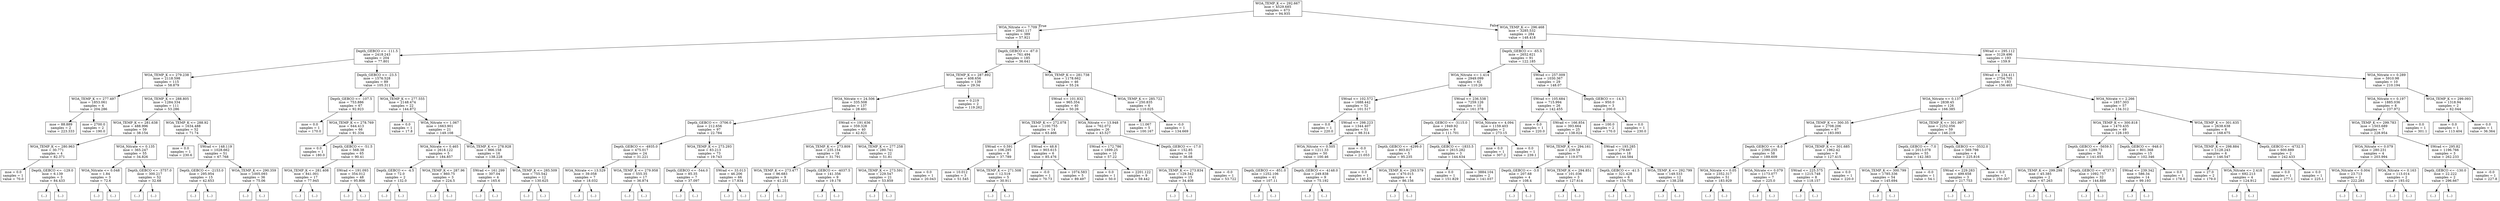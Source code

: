 digraph Tree {
node [shape=box] ;
0 [label="WOA_TEMP_K <= 292.667\nmse = 4529.685\nsamples = 673\nvalue = 94.935"] ;
1 [label="WOA_Nitrate <= 7.709\nmse = 2041.117\nsamples = 389\nvalue = 57.921"] ;
0 -> 1 [labeldistance=2.5, labelangle=45, headlabel="True"] ;
2 [label="Depth_GEBCO <= -111.5\nmse = 2418.243\nsamples = 204\nvalue = 77.801"] ;
1 -> 2 ;
3 [label="WOA_TEMP_K <= 279.238\nmse = 2118.598\nsamples = 115\nvalue = 58.879"] ;
2 -> 3 ;
4 [label="WOA_TEMP_K <= 277.497\nmse = 1853.061\nsamples = 4\nvalue = 204.286"] ;
3 -> 4 ;
5 [label="mse = 88.889\nsamples = 2\nvalue = 223.333"] ;
4 -> 5 ;
6 [label="mse = 2700.0\nsamples = 2\nvalue = 190.0"] ;
4 -> 6 ;
7 [label="WOA_TEMP_K <= 288.805\nmse = 1284.334\nsamples = 111\nvalue = 53.286"] ;
3 -> 7 ;
8 [label="WOA_TEMP_K <= 281.638\nmse = 488.996\nsamples = 59\nvalue = 38.154"] ;
7 -> 8 ;
9 [label="WOA_TEMP_K <= 280.963\nmse = 30.771\nsamples = 4\nvalue = 82.371"] ;
8 -> 9 ;
10 [label="mse = 0.0\nsamples = 1\nvalue = 70.0"] ;
9 -> 10 ;
11 [label="Depth_GEBCO <= -129.0\nmse = 6.139\nsamples = 3\nvalue = 84.433"] ;
9 -> 11 ;
12 [label="(...)"] ;
11 -> 12 ;
15 [label="(...)"] ;
11 -> 15 ;
16 [label="WOA_Nitrate <= 0.135\nmse = 365.247\nsamples = 55\nvalue = 34.826"] ;
8 -> 16 ;
17 [label="WOA_Nitrate <= 0.048\nmse = 1.84\nsamples = 3\nvalue = 72.6"] ;
16 -> 17 ;
18 [label="(...)"] ;
17 -> 18 ;
19 [label="(...)"] ;
17 -> 19 ;
20 [label="Depth_GEBCO <= -3757.0\nmse = 300.217\nsamples = 52\nvalue = 32.68"] ;
16 -> 20 ;
21 [label="(...)"] ;
20 -> 21 ;
48 [label="(...)"] ;
20 -> 48 ;
99 [label="WOA_TEMP_K <= 288.92\nmse = 1634.488\nsamples = 52\nvalue = 71.74"] ;
7 -> 99 ;
100 [label="mse = 0.0\nsamples = 1\nvalue = 230.6"] ;
99 -> 100 ;
101 [label="SWrad <= 148.119\nmse = 1028.662\nsamples = 51\nvalue = 67.768"] ;
99 -> 101 ;
102 [label="Depth_GEBCO <= -2153.0\nmse = 295.954\nsamples = 15\nvalue = 42.653"] ;
101 -> 102 ;
103 [label="(...)"] ;
102 -> 103 ;
128 [label="(...)"] ;
102 -> 128 ;
131 [label="WOA_TEMP_K <= 290.359\nmse = 1005.093\nsamples = 36\nvalue = 75.06"] ;
101 -> 131 ;
132 [label="(...)"] ;
131 -> 132 ;
161 [label="(...)"] ;
131 -> 161 ;
188 [label="Depth_GEBCO <= -23.5\nmse = 1576.528\nsamples = 89\nvalue = 105.311"] ;
2 -> 188 ;
189 [label="Depth_GEBCO <= -107.5\nmse = 753.886\nsamples = 67\nvalue = 92.923"] ;
188 -> 189 ;
190 [label="mse = 0.0\nsamples = 1\nvalue = 170.0"] ;
189 -> 190 ;
191 [label="WOA_TEMP_K <= 278.769\nmse = 644.413\nsamples = 66\nvalue = 91.334"] ;
189 -> 191 ;
192 [label="mse = 0.0\nsamples = 1\nvalue = 180.0"] ;
191 -> 192 ;
193 [label="Depth_GEBCO <= -51.5\nmse = 568.38\nsamples = 65\nvalue = 90.41"] ;
191 -> 193 ;
194 [label="WOA_TEMP_K <= 281.408\nmse = 841.001\nsamples = 17\nvalue = 77.945"] ;
193 -> 194 ;
195 [label="(...)"] ;
194 -> 195 ;
206 [label="(...)"] ;
194 -> 206 ;
227 [label="SWrad <= 191.093\nmse = 354.012\nsamples = 48\nvalue = 95.806"] ;
193 -> 227 ;
228 [label="(...)"] ;
227 -> 228 ;
283 [label="(...)"] ;
227 -> 283 ;
296 [label="WOA_TEMP_K <= 277.555\nmse = 2148.474\nsamples = 22\nvalue = 144.872"] ;
188 -> 296 ;
297 [label="mse = 0.0\nsamples = 1\nvalue = 17.8"] ;
296 -> 297 ;
298 [label="WOA_Nitrate <= 1.067\nmse = 1663.901\nsamples = 21\nvalue = 149.108"] ;
296 -> 298 ;
299 [label="WOA_Nitrate <= 0.465\nmse = 2618.122\nsamples = 5\nvalue = 184.857"] ;
298 -> 299 ;
300 [label="Depth_GEBCO <= -4.5\nmse = 72.0\nsamples = 2\nvalue = 132.0"] ;
299 -> 300 ;
301 [label="(...)"] ;
300 -> 301 ;
302 [label="(...)"] ;
300 -> 302 ;
303 [label="WOA_TEMP_K <= 287.96\nmse = 860.75\nsamples = 3\nvalue = 224.5"] ;
299 -> 303 ;
304 [label="(...)"] ;
303 -> 304 ;
305 [label="(...)"] ;
303 -> 305 ;
308 [label="WOA_TEMP_K <= 278.928\nmse = 866.158\nsamples = 16\nvalue = 138.228"] ;
298 -> 308 ;
309 [label="SWrad <= 161.299\nmse = 307.04\nsamples = 4\nvalue = 165.6"] ;
308 -> 309 ;
310 [label="(...)"] ;
309 -> 310 ;
315 [label="(...)"] ;
309 -> 315 ;
316 [label="WOA_TEMP_K <= 285.509\nmse = 755.542\nsamples = 12\nvalue = 130.625"] ;
308 -> 316 ;
317 [label="(...)"] ;
316 -> 317 ;
322 [label="(...)"] ;
316 -> 322 ;
337 [label="Depth_GEBCO <= -67.0\nmse = 761.494\nsamples = 185\nvalue = 36.641"] ;
1 -> 337 ;
338 [label="WOA_TEMP_K <= 287.892\nmse = 408.656\nsamples = 139\nvalue = 29.34"] ;
337 -> 338 ;
339 [label="WOA_Nitrate <= 24.506\nmse = 335.508\nsamples = 137\nvalue = 28.491"] ;
338 -> 339 ;
340 [label="Depth_GEBCO <= -3706.0\nmse = 212.656\nsamples = 97\nvalue = 22.784"] ;
339 -> 340 ;
341 [label="Depth_GEBCO <= -4935.0\nmse = 475.017\nsamples = 24\nvalue = 31.221"] ;
340 -> 341 ;
342 [label="WOA_Nitrate <= 13.529\nmse = 39.058\nsamples = 7\nvalue = 18.032"] ;
341 -> 342 ;
343 [label="(...)"] ;
342 -> 343 ;
348 [label="(...)"] ;
342 -> 348 ;
355 [label="WOA_TEMP_K <= 279.958\nmse = 555.35\nsamples = 17\nvalue = 36.874"] ;
341 -> 355 ;
356 [label="(...)"] ;
355 -> 356 ;
383 [label="(...)"] ;
355 -> 383 ;
388 [label="WOA_TEMP_K <= 273.293\nmse = 83.213\nsamples = 73\nvalue = 19.743"] ;
340 -> 388 ;
389 [label="Depth_GEBCO <= -544.0\nmse = 85.35\nsamples = 7\nvalue = 37.097"] ;
388 -> 389 ;
390 [label="(...)"] ;
389 -> 390 ;
399 [label="(...)"] ;
389 -> 399 ;
402 [label="SWrad <= 33.013\nmse = 46.206\nsamples = 66\nvalue = 17.834"] ;
388 -> 402 ;
403 [label="(...)"] ;
402 -> 403 ;
412 [label="(...)"] ;
402 -> 412 ;
491 [label="SWrad <= 191.636\nmse = 359.328\nsamples = 40\nvalue = 42.621"] ;
339 -> 491 ;
492 [label="WOA_TEMP_K <= 273.809\nmse = 235.154\nsamples = 18\nvalue = 31.791"] ;
491 -> 492 ;
493 [label="WOA_TEMP_K <= 273.477\nmse = 96.683\nsamples = 9\nvalue = 41.251"] ;
492 -> 493 ;
494 [label="(...)"] ;
493 -> 494 ;
509 [label="(...)"] ;
493 -> 509 ;
510 [label="Depth_GEBCO <= -4037.5\nmse = 141.356\nsamples = 9\nvalue = 19.178"] ;
492 -> 510 ;
511 [label="(...)"] ;
510 -> 511 ;
514 [label="(...)"] ;
510 -> 514 ;
525 [label="WOA_TEMP_K <= 277.258\nmse = 280.741\nsamples = 22\nvalue = 51.81"] ;
491 -> 525 ;
526 [label="WOA_TEMP_K <= 273.591\nmse = 229.547\nsamples = 21\nvalue = 53.859"] ;
525 -> 526 ;
527 [label="(...)"] ;
526 -> 527 ;
544 [label="(...)"] ;
526 -> 544 ;
559 [label="mse = 0.0\nsamples = 1\nvalue = 20.043"] ;
525 -> 559 ;
560 [label="mse = 0.219\nsamples = 2\nvalue = 119.262"] ;
338 -> 560 ;
561 [label="WOA_TEMP_K <= 281.738\nmse = 1178.662\nsamples = 46\nvalue = 55.24"] ;
337 -> 561 ;
562 [label="SWrad <= 101.832\nmse = 965.354\nsamples = 40\nvalue = 50.26"] ;
561 -> 562 ;
563 [label="WOA_TEMP_K <= 272.078\nmse = 1100.755\nsamples = 14\nvalue = 63.466"] ;
562 -> 563 ;
564 [label="SWrad <= 0.591\nmse = 106.295\nsamples = 8\nvalue = 37.789"] ;
563 -> 564 ;
565 [label="mse = 10.012\nsamples = 3\nvalue = 51.545"] ;
564 -> 565 ;
566 [label="WOA_TEMP_K <= 271.508\nmse = 12.519\nsamples = 5\nvalue = 30.911"] ;
564 -> 566 ;
567 [label="(...)"] ;
566 -> 567 ;
568 [label="(...)"] ;
566 -> 568 ;
573 [label="SWrad <= 48.8\nmse = 903.615\nsamples = 6\nvalue = 85.476"] ;
563 -> 573 ;
574 [label="mse = -0.0\nsamples = 1\nvalue = 70.73"] ;
573 -> 574 ;
575 [label="mse = 1074.583\nsamples = 5\nvalue = 89.497"] ;
573 -> 575 ;
576 [label="WOA_Nitrate <= 13.948\nmse = 762.072\nsamples = 26\nvalue = 43.527"] ;
562 -> 576 ;
577 [label="SWrad <= 172.786\nmse = 1699.25\nsamples = 10\nvalue = 57.22"] ;
576 -> 577 ;
578 [label="mse = 0.0\nsamples = 1\nvalue = 50.0"] ;
577 -> 578 ;
579 [label="mse = 2201.122\nsamples = 9\nvalue = 59.442"] ;
577 -> 579 ;
580 [label="Depth_GEBCO <= -17.0\nmse = 152.85\nsamples = 16\nvalue = 36.68"] ;
576 -> 580 ;
581 [label="WOA_TEMP_K <= 273.834\nmse = 129.342\nsamples = 15\nvalue = 34.408"] ;
580 -> 581 ;
582 [label="(...)"] ;
581 -> 582 ;
589 [label="(...)"] ;
581 -> 589 ;
590 [label="mse = -0.0\nsamples = 1\nvalue = 53.722"] ;
580 -> 590 ;
591 [label="WOA_TEMP_K <= 285.722\nmse = 250.835\nsamples = 6\nvalue = 110.025"] ;
561 -> 591 ;
592 [label="mse = 11.067\nsamples = 5\nvalue = 100.167"] ;
591 -> 592 ;
593 [label="mse = -0.0\nsamples = 1\nvalue = 134.669"] ;
591 -> 593 ;
594 [label="WOA_TEMP_K <= 296.468\nmse = 3285.532\nsamples = 284\nvalue = 148.418"] ;
0 -> 594 [labeldistance=2.5, labelangle=-45, headlabel="False"] ;
595 [label="Depth_GEBCO <= -65.5\nmse = 2652.621\nsamples = 91\nvalue = 122.185"] ;
594 -> 595 ;
596 [label="WOA_Nitrate <= 1.414\nmse = 2949.099\nsamples = 62\nvalue = 110.26"] ;
595 -> 596 ;
597 [label="SWrad <= 102.572\nmse = 1688.442\nsamples = 52\nvalue = 101.517"] ;
596 -> 597 ;
598 [label="mse = 0.0\nsamples = 1\nvalue = 220.0"] ;
597 -> 598 ;
599 [label="SWrad <= 298.223\nmse = 1344.407\nsamples = 51\nvalue = 98.314"] ;
597 -> 599 ;
600 [label="WOA_Nitrate <= 0.505\nmse = 1211.33\nsamples = 50\nvalue = 100.46"] ;
599 -> 600 ;
601 [label="Depth_GEBCO <= -851.0\nmse = 1252.106\nsamples = 41\nvalue = 107.11"] ;
600 -> 601 ;
602 [label="(...)"] ;
601 -> 602 ;
663 [label="(...)"] ;
601 -> 663 ;
672 [label="Depth_GEBCO <= -4148.0\nmse = 249.838\nsamples = 9\nvalue = 75.192"] ;
600 -> 672 ;
673 [label="(...)"] ;
672 -> 673 ;
676 [label="(...)"] ;
672 -> 676 ;
689 [label="mse = -0.0\nsamples = 1\nvalue = 21.053"] ;
599 -> 689 ;
690 [label="SWrad <= 236.538\nmse = 7259.126\nsamples = 10\nvalue = 161.378"] ;
596 -> 690 ;
691 [label="Depth_GEBCO <= -3115.0\nmse = 1949.92\nsamples = 8\nvalue = 111.701"] ;
690 -> 691 ;
692 [label="Depth_GEBCO <= -4299.0\nmse = 803.817\nsamples = 5\nvalue = 95.235"] ;
691 -> 692 ;
693 [label="mse = 0.0\nsamples = 1\nvalue = 140.63"] ;
692 -> 693 ;
694 [label="WOA_TEMP_K <= 293.579\nmse = 470.015\nsamples = 4\nvalue = 86.156"] ;
692 -> 694 ;
695 [label="(...)"] ;
694 -> 695 ;
696 [label="(...)"] ;
694 -> 696 ;
699 [label="Depth_GEBCO <= -1833.5\nmse = 2615.282\nsamples = 3\nvalue = 144.634"] ;
691 -> 699 ;
700 [label="mse = 0.0\nsamples = 1\nvalue = 151.829"] ;
699 -> 700 ;
701 [label="mse = 3884.104\nsamples = 2\nvalue = 141.037"] ;
699 -> 701 ;
702 [label="WOA_Nitrate <= 4.094\nmse = 1159.403\nsamples = 2\nvalue = 273.15"] ;
690 -> 702 ;
703 [label="mse = 0.0\nsamples = 1\nvalue = 307.2"] ;
702 -> 703 ;
704 [label="mse = 0.0\nsamples = 1\nvalue = 239.1"] ;
702 -> 704 ;
705 [label="SWrad <= 257.009\nmse = 1030.367\nsamples = 29\nvalue = 148.07"] ;
595 -> 705 ;
706 [label="SWrad <= 105.684\nmse = 715.994\nsamples = 26\nvalue = 142.455"] ;
705 -> 706 ;
707 [label="mse = 0.0\nsamples = 1\nvalue = 220.0"] ;
706 -> 707 ;
708 [label="SWrad <= 166.854\nmse = 393.664\nsamples = 25\nvalue = 138.024"] ;
706 -> 708 ;
709 [label="WOA_TEMP_K <= 294.161\nmse = 239.59\nsamples = 7\nvalue = 119.075"] ;
708 -> 709 ;
710 [label="Depth_GEBCO <= -3.0\nmse = 207.68\nsamples = 4\nvalue = 108.4"] ;
709 -> 710 ;
711 [label="(...)"] ;
710 -> 711 ;
712 [label="(...)"] ;
710 -> 712 ;
713 [label="WOA_TEMP_K <= 294.851\nmse = 101.036\nsamples = 3\nvalue = 127.614"] ;
709 -> 713 ;
714 [label="(...)"] ;
713 -> 714 ;
715 [label="(...)"] ;
713 -> 715 ;
716 [label="SWrad <= 193.285\nmse = 279.667\nsamples = 18\nvalue = 144.584"] ;
708 -> 716 ;
717 [label="Depth_GEBCO <= -41.5\nmse = 321.428\nsamples = 6\nvalue = 154.705"] ;
716 -> 717 ;
718 [label="(...)"] ;
717 -> 718 ;
723 [label="(...)"] ;
717 -> 723 ;
724 [label="WOA_TEMP_K <= 292.799\nmse = 149.533\nsamples = 12\nvalue = 138.258"] ;
716 -> 724 ;
725 [label="(...)"] ;
724 -> 725 ;
726 [label="(...)"] ;
724 -> 726 ;
737 [label="Depth_GEBCO <= -14.5\nmse = 950.0\nsamples = 3\nvalue = 200.0"] ;
705 -> 737 ;
738 [label="mse = 100.0\nsamples = 2\nvalue = 170.0"] ;
737 -> 738 ;
739 [label="mse = 0.0\nsamples = 1\nvalue = 230.0"] ;
737 -> 739 ;
740 [label="SWrad <= 295.112\nmse = 3129.496\nsamples = 193\nvalue = 159.9"] ;
594 -> 740 ;
741 [label="SWrad <= 234.411\nmse = 2754.705\nsamples = 183\nvalue = 156.463"] ;
740 -> 741 ;
742 [label="WOA_Nitrate <= 0.137\nmse = 2838.45\nsamples = 126\nvalue = 166.385"] ;
741 -> 742 ;
743 [label="WOA_TEMP_K <= 300.35\nmse = 2708.206\nsamples = 67\nvalue = 183.093"] ;
742 -> 743 ;
744 [label="Depth_GEBCO <= -8.0\nmse = 2390.255\nsamples = 58\nvalue = 189.609"] ;
743 -> 744 ;
745 [label="WOA_Nitrate <= 0.05\nmse = 2352.317\nsamples = 51\nvalue = 183.929"] ;
744 -> 745 ;
746 [label="(...)"] ;
745 -> 746 ;
767 [label="(...)"] ;
745 -> 767 ;
808 [label="WOA_Nitrate <= 0.079\nmse = 1173.077\nsamples = 7\nvalue = 225.0"] ;
744 -> 808 ;
809 [label="(...)"] ;
808 -> 809 ;
812 [label="(...)"] ;
808 -> 812 ;
815 [label="WOA_TEMP_K <= 301.685\nmse = 1962.42\nsamples = 9\nvalue = 127.415"] ;
743 -> 815 ;
816 [label="SWrad <= 225.575\nmse = 1215.748\nsamples = 8\nvalue = 118.157"] ;
815 -> 816 ;
817 [label="(...)"] ;
816 -> 817 ;
826 [label="(...)"] ;
816 -> 826 ;
829 [label="mse = 0.0\nsamples = 1\nvalue = 220.0"] ;
815 -> 829 ;
830 [label="WOA_TEMP_K <= 301.997\nmse = 2252.056\nsamples = 59\nvalue = 146.219"] ;
742 -> 830 ;
831 [label="Depth_GEBCO <= -7.0\nmse = 2013.078\nsamples = 55\nvalue = 142.383"] ;
830 -> 831 ;
832 [label="WOA_TEMP_K <= 300.799\nmse = 1785.336\nsamples = 54\nvalue = 145.694"] ;
831 -> 832 ;
833 [label="(...)"] ;
832 -> 833 ;
910 [label="(...)"] ;
832 -> 910 ;
921 [label="mse = -0.0\nsamples = 1\nvalue = 54.1"] ;
831 -> 921 ;
922 [label="Depth_GEBCO <= -3532.0\nmse = 569.798\nsamples = 4\nvalue = 225.816"] ;
830 -> 922 ;
923 [label="SWrad <= 229.283\nmse = 499.658\nsamples = 3\nvalue = 217.753"] ;
922 -> 923 ;
924 [label="(...)"] ;
923 -> 924 ;
925 [label="(...)"] ;
923 -> 925 ;
926 [label="mse = 0.0\nsamples = 1\nvalue = 250.007"] ;
922 -> 926 ;
927 [label="WOA_Nitrate <= 2.266\nmse = 1857.303\nsamples = 57\nvalue = 134.312"] ;
741 -> 927 ;
928 [label="WOA_TEMP_K <= 300.818\nmse = 1470.435\nsamples = 49\nvalue = 128.193"] ;
927 -> 928 ;
929 [label="Depth_GEBCO <= -5659.5\nmse = 1289.73\nsamples = 34\nvalue = 141.655"] ;
928 -> 929 ;
930 [label="WOA_TEMP_K <= 299.298\nmse = 45.385\nsamples = 2\nvalue = 67.263"] ;
929 -> 930 ;
931 [label="(...)"] ;
930 -> 931 ;
932 [label="(...)"] ;
930 -> 932 ;
933 [label="Depth_GEBCO <= -4737.5\nmse = 1092.757\nsamples = 32\nvalue = 144.889"] ;
929 -> 933 ;
934 [label="(...)"] ;
933 -> 934 ;
953 [label="(...)"] ;
933 -> 953 ;
992 [label="Depth_GEBCO <= -948.0\nmse = 801.368\nsamples = 15\nvalue = 102.346"] ;
928 -> 992 ;
993 [label="SWrad <= 239.342\nmse = 586.34\nsamples = 14\nvalue = 99.193"] ;
992 -> 993 ;
994 [label="(...)"] ;
993 -> 994 ;
999 [label="(...)"] ;
993 -> 999 ;
1020 [label="mse = 0.0\nsamples = 1\nvalue = 178.0"] ;
992 -> 1020 ;
1021 [label="WOA_TEMP_K <= 301.635\nmse = 2638.638\nsamples = 8\nvalue = 168.675"] ;
927 -> 1021 ;
1022 [label="WOA_TEMP_K <= 298.884\nmse = 1128.243\nsamples = 6\nvalue = 146.547"] ;
1021 -> 1022 ;
1023 [label="mse = 27.0\nsamples = 2\nvalue = 179.0"] ;
1022 -> 1023 ;
1024 [label="WOA_Nitrate <= 2.418\nmse = 692.213\nsamples = 4\nvalue = 124.912"] ;
1022 -> 1024 ;
1025 [label="(...)"] ;
1024 -> 1025 ;
1026 [label="(...)"] ;
1024 -> 1026 ;
1031 [label="Depth_GEBCO <= -4732.5\nmse = 600.889\nsamples = 2\nvalue = 242.433"] ;
1021 -> 1031 ;
1032 [label="mse = 0.0\nsamples = 1\nvalue = 277.1"] ;
1031 -> 1032 ;
1033 [label="mse = 0.0\nsamples = 1\nvalue = 225.1"] ;
1031 -> 1033 ;
1034 [label="WOA_Nitrate <= 0.289\nmse = 5910.98\nsamples = 10\nvalue = 210.194"] ;
740 -> 1034 ;
1035 [label="WOA_Nitrate <= 0.197\nmse = 1885.036\nsamples = 8\nvalue = 237.972"] ;
1034 -> 1035 ;
1036 [label="WOA_TEMP_K <= 299.783\nmse = 1503.689\nsamples = 7\nvalue = 228.954"] ;
1035 -> 1036 ;
1037 [label="WOA_Nitrate <= 0.079\nmse = 280.231\nsamples = 4\nvalue = 203.994"] ;
1036 -> 1037 ;
1038 [label="WOA_Nitrate <= 0.004\nmse = 23.713\nsamples = 2\nvalue = 222.283"] ;
1037 -> 1038 ;
1039 [label="(...)"] ;
1038 -> 1039 ;
1040 [label="(...)"] ;
1038 -> 1040 ;
1041 [label="WOA_Nitrate <= 0.163\nmse = 113.014\nsamples = 2\nvalue = 193.02"] ;
1037 -> 1041 ;
1042 [label="(...)"] ;
1041 -> 1042 ;
1043 [label="(...)"] ;
1041 -> 1043 ;
1044 [label="SWrad <= 295.82\nmse = 1196.766\nsamples = 3\nvalue = 262.233"] ;
1036 -> 1044 ;
1045 [label="Depth_GEBCO <= -130.0\nmse = 22.222\nsamples = 2\nvalue = 296.667"] ;
1044 -> 1045 ;
1046 [label="(...)"] ;
1045 -> 1046 ;
1047 [label="(...)"] ;
1045 -> 1047 ;
1048 [label="mse = -0.0\nsamples = 1\nvalue = 227.8"] ;
1044 -> 1048 ;
1049 [label="mse = 0.0\nsamples = 1\nvalue = 301.1"] ;
1035 -> 1049 ;
1050 [label="WOA_TEMP_K <= 299.093\nmse = 1318.94\nsamples = 2\nvalue = 62.044"] ;
1034 -> 1050 ;
1051 [label="mse = 0.0\nsamples = 1\nvalue = 113.404"] ;
1050 -> 1051 ;
1052 [label="mse = 0.0\nsamples = 1\nvalue = 36.364"] ;
1050 -> 1052 ;
}